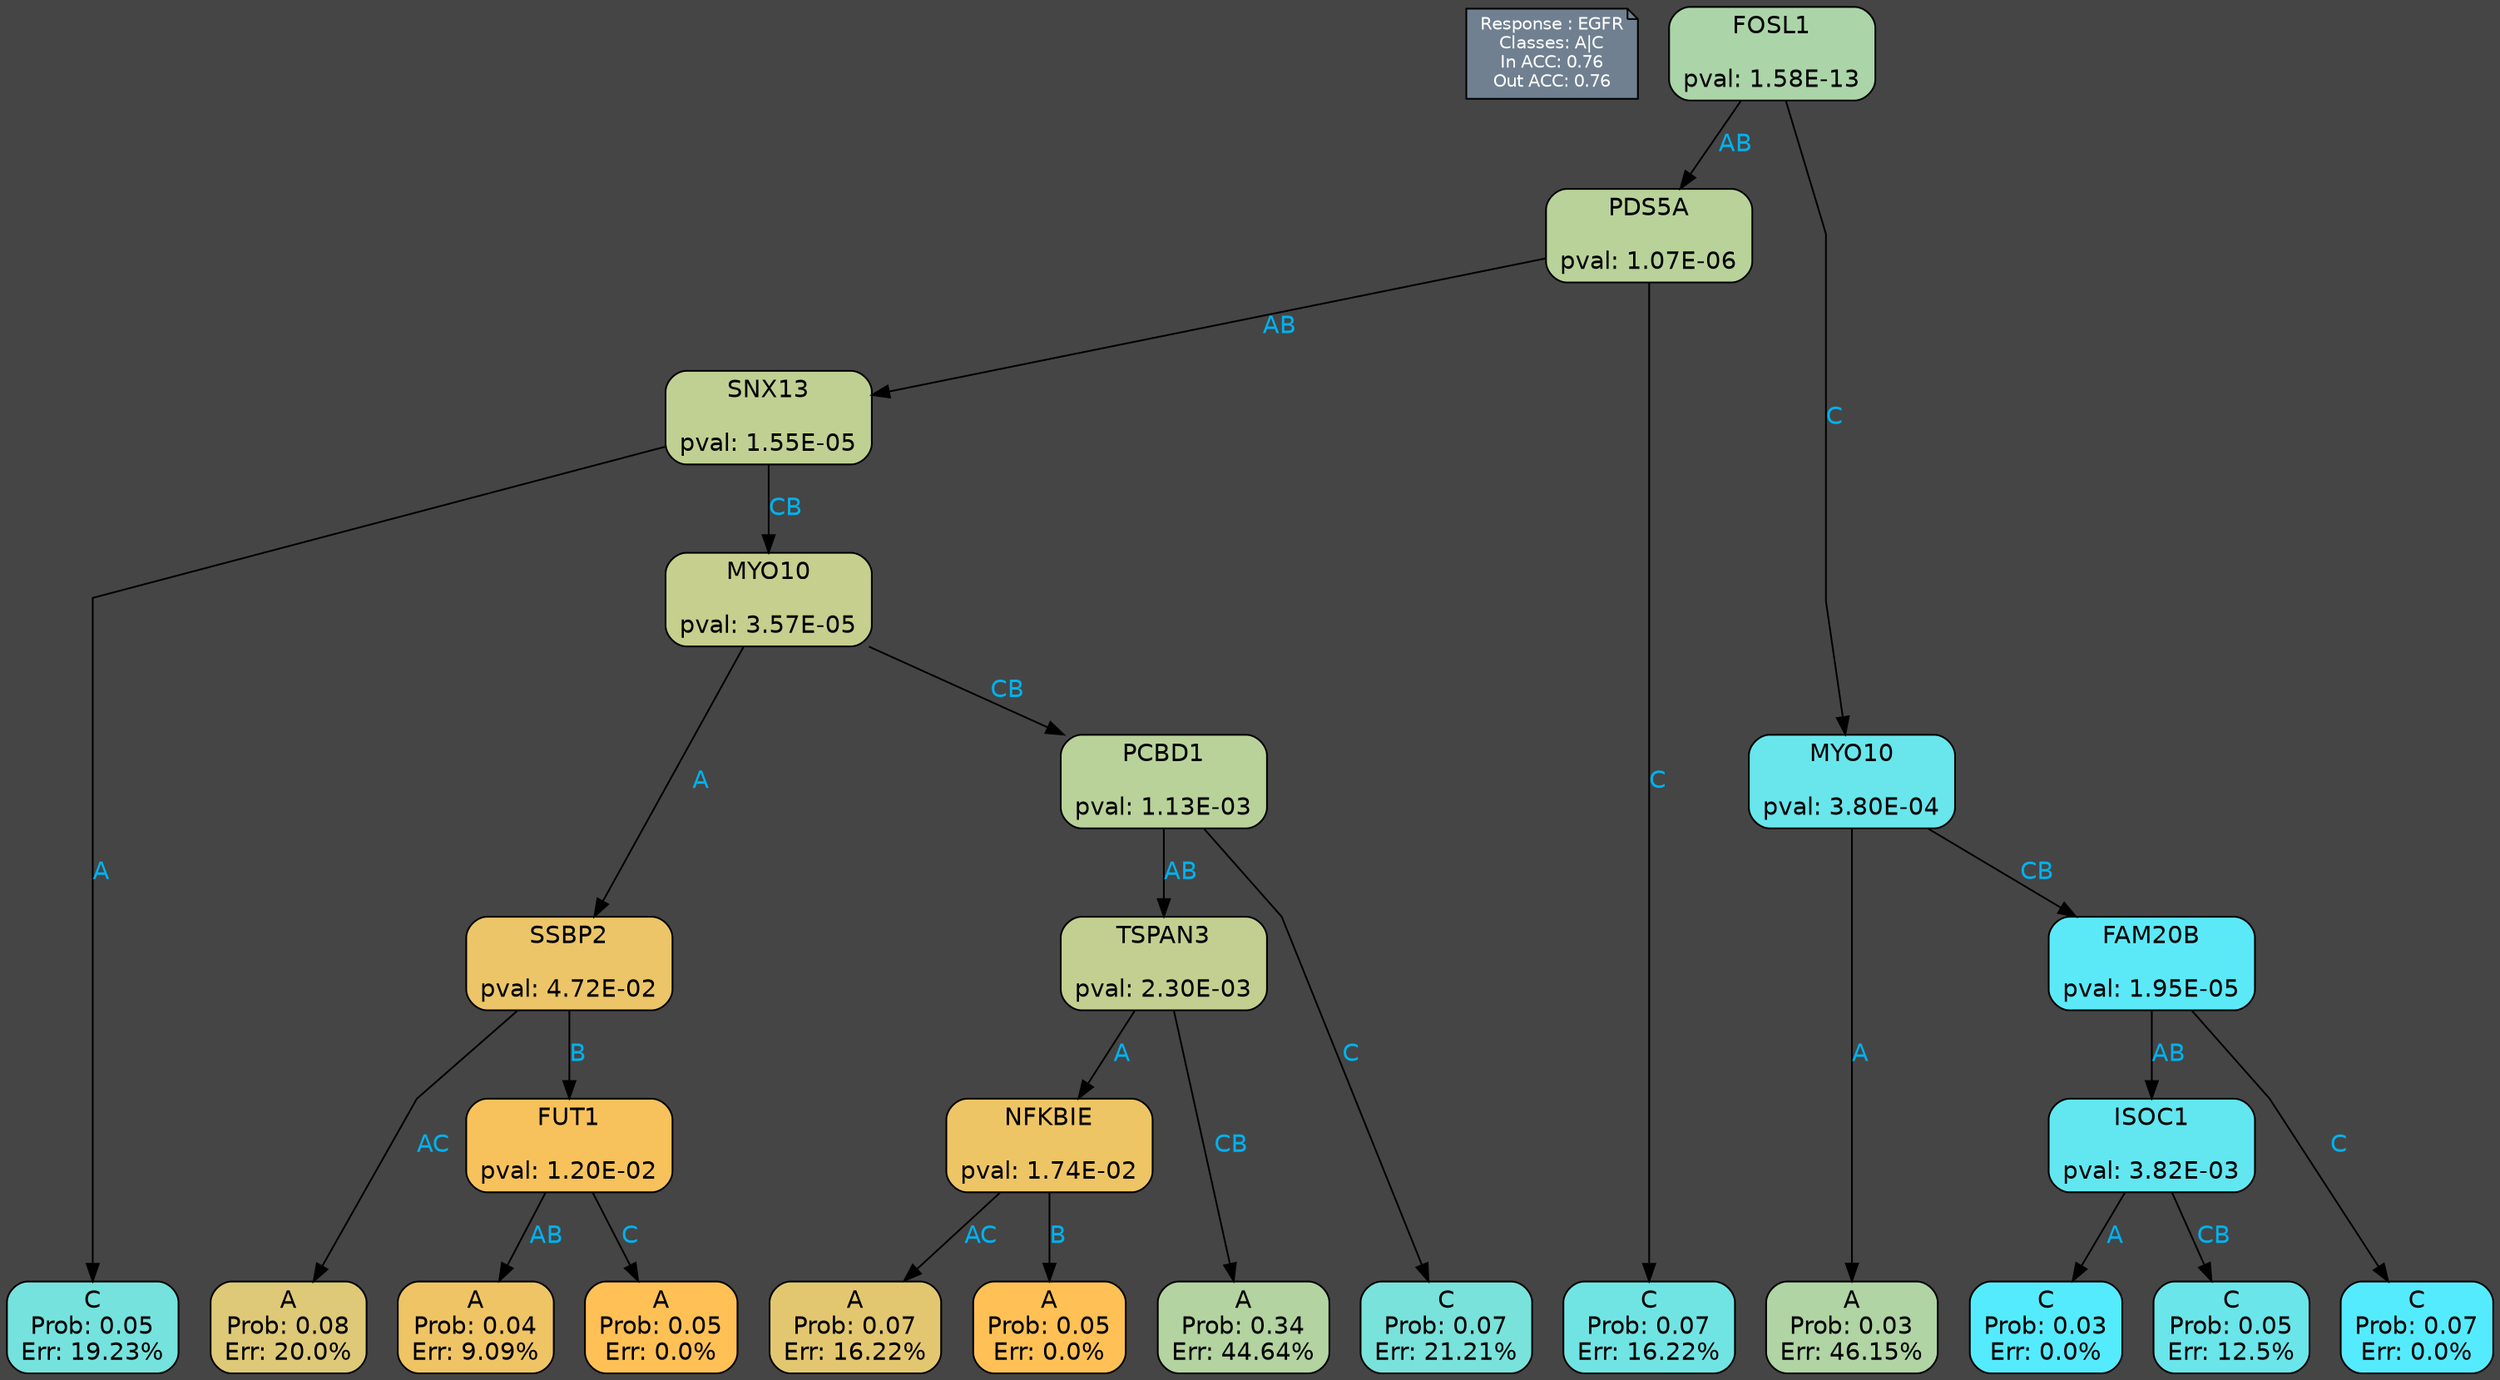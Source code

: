 digraph Tree {
node [shape=box, style="filled, rounded", color="black", fontname=helvetica] ;
graph [ranksep=equally, splines=polyline, bgcolor=gray27, dpi=600] ;
edge [fontname=helvetica] ;
LEGEND [label="Response : EGFR
Classes: A|C
In ACC: 0.76
Out ACC: 0.76
",shape=note,align=left,style=filled,fillcolor="slategray",fontcolor="white",fontsize=10];1 [label="FOSL1

pval: 1.58E-13", fillcolor="#abd5a8"] ;
2 [label="PDS5A

pval: 1.07E-06", fillcolor="#b9d29a"] ;
3 [label="SNX13

pval: 1.55E-05", fillcolor="#c0d093"] ;
4 [label="C
Prob: 0.05
Err: 19.23%", fillcolor="#75e2de"] ;
5 [label="MYO10

pval: 3.57E-05", fillcolor="#c6cf8d"] ;
6 [label="SSBP2

pval: 4.72E-02", fillcolor="#ebc568"] ;
7 [label="A
Prob: 0.08
Err: 20.0%", fillcolor="#ddc977"] ;
8 [label="FUT1

pval: 1.20E-02", fillcolor="#f7c25c"] ;
9 [label="A
Prob: 0.04
Err: 9.09%", fillcolor="#efc464"] ;
10 [label="A
Prob: 0.05
Err: 0.0%", fillcolor="#ffc155"] ;
11 [label="PCBD1

pval: 1.13E-03", fillcolor="#b9d29a"] ;
12 [label="TSPAN3

pval: 2.30E-03", fillcolor="#c3cf90"] ;
13 [label="NFKBIE

pval: 1.74E-02", fillcolor="#eec565"] ;
14 [label="A
Prob: 0.07
Err: 16.22%", fillcolor="#e3c770"] ;
15 [label="A
Prob: 0.05
Err: 0.0%", fillcolor="#ffc155"] ;
16 [label="A
Prob: 0.34
Err: 44.64%", fillcolor="#b3d3a0"] ;
17 [label="C
Prob: 0.07
Err: 21.21%", fillcolor="#79e2da"] ;
18 [label="C
Prob: 0.07
Err: 16.22%", fillcolor="#70e4e3"] ;
19 [label="MYO10

pval: 3.80E-04", fillcolor="#68e6eb"] ;
20 [label="A
Prob: 0.03
Err: 46.15%", fillcolor="#b0d4a3"] ;
21 [label="FAM20B

pval: 1.95E-05", fillcolor="#5be9f8"] ;
22 [label="ISOC1

pval: 3.82E-03", fillcolor="#62e7f1"] ;
23 [label="C
Prob: 0.03
Err: 0.0%", fillcolor="#55ebff"] ;
24 [label="C
Prob: 0.05
Err: 12.5%", fillcolor="#6ae5e9"] ;
25 [label="C
Prob: 0.07
Err: 0.0%", fillcolor="#55ebff"] ;
1 -> 2 [label="AB",fontcolor=deepskyblue2] ;
1 -> 19 [label="C",fontcolor=deepskyblue2] ;
2 -> 18 [label="C",fontcolor=deepskyblue2] ;
2 -> 3 [label="AB",fontcolor=deepskyblue2] ;
3 -> 4 [label="A",fontcolor=deepskyblue2] ;
3 -> 5 [label="CB",fontcolor=deepskyblue2] ;
5 -> 11 [label="CB",fontcolor=deepskyblue2] ;
5 -> 6 [label="A",fontcolor=deepskyblue2] ;
6 -> 8 [label="B",fontcolor=deepskyblue2] ;
6 -> 7 [label="AC",fontcolor=deepskyblue2] ;
8 -> 9 [label="AB",fontcolor=deepskyblue2] ;
8 -> 10 [label="C",fontcolor=deepskyblue2] ;
11 -> 17 [label="C",fontcolor=deepskyblue2] ;
11 -> 12 [label="AB",fontcolor=deepskyblue2] ;
12 -> 16 [label="CB",fontcolor=deepskyblue2] ;
12 -> 13 [label="A",fontcolor=deepskyblue2] ;
13 -> 14 [label="AC",fontcolor=deepskyblue2] ;
13 -> 15 [label="B",fontcolor=deepskyblue2] ;
19 -> 20 [label="A",fontcolor=deepskyblue2] ;
19 -> 21 [label="CB",fontcolor=deepskyblue2] ;
21 -> 25 [label="C",fontcolor=deepskyblue2] ;
21 -> 22 [label="AB",fontcolor=deepskyblue2] ;
22 -> 24 [label="CB",fontcolor=deepskyblue2] ;
22 -> 23 [label="A",fontcolor=deepskyblue2] ;
{rank = same; 4;7;9;10;14;15;16;17;18;20;23;24;25;}{rank = same; LEGEND;1;}}